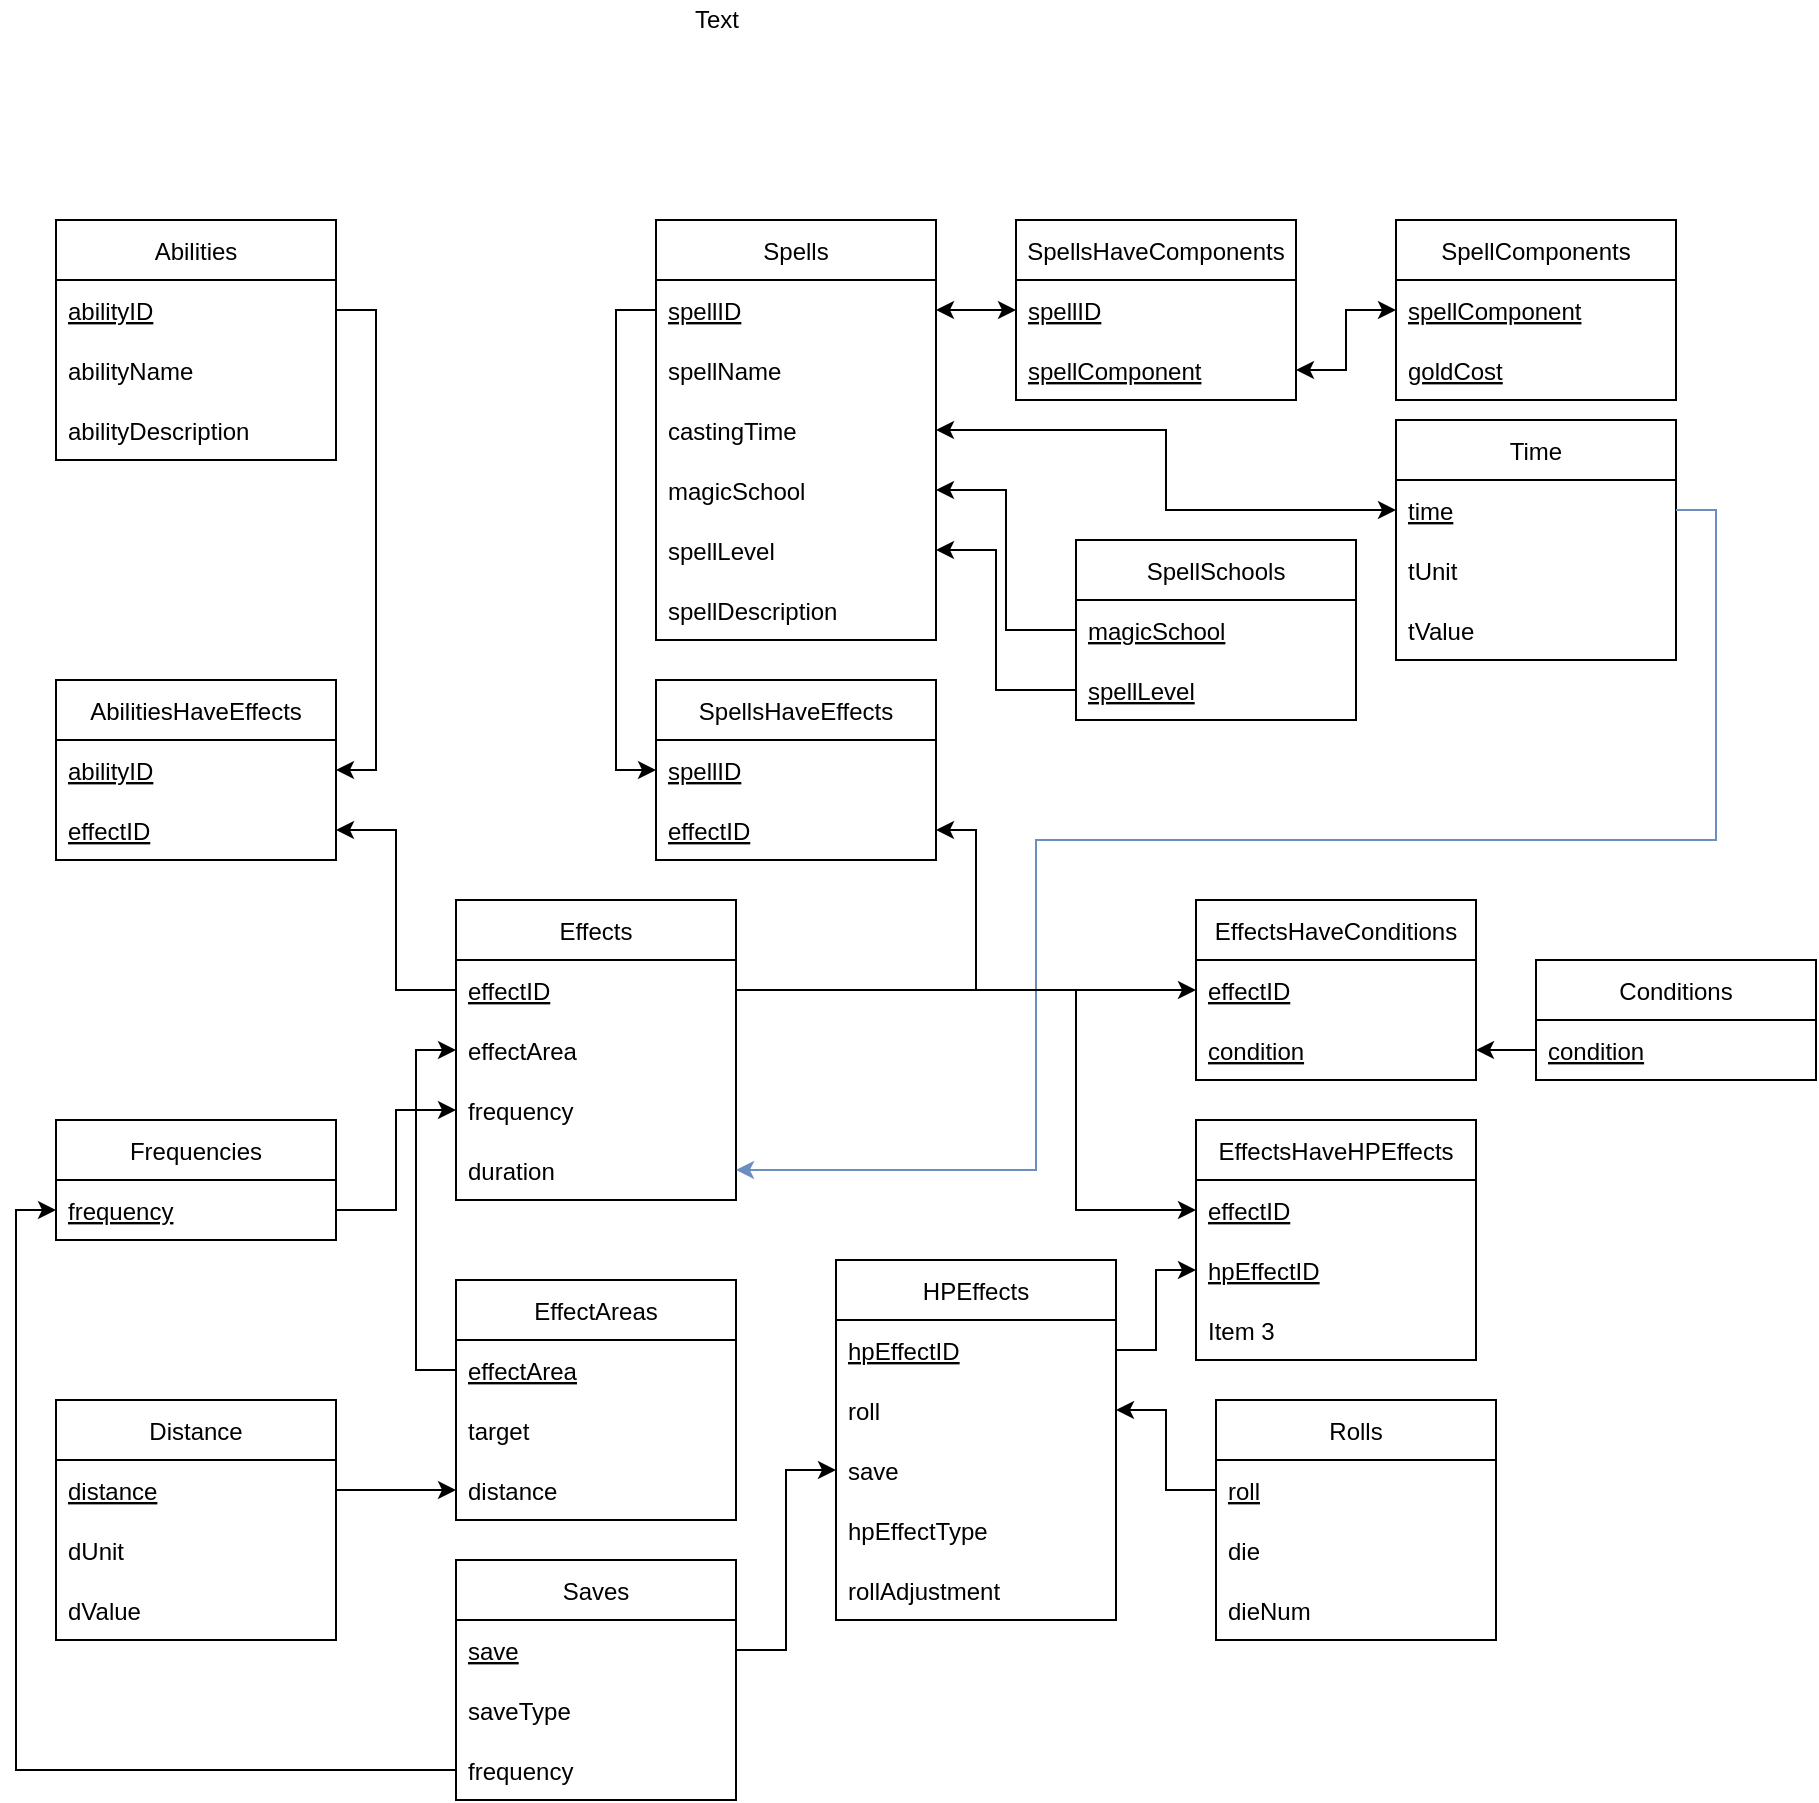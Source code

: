 <mxfile version="16.5.1" type="device"><diagram id="45GvMQcpquEBwUR_A_pD" name="R4.5"><mxGraphModel dx="2272" dy="1965" grid="1" gridSize="10" guides="1" tooltips="1" connect="1" arrows="1" fold="1" page="1" pageScale="1" pageWidth="850" pageHeight="1100" math="0" shadow="0"><root><mxCell id="L3dbtJAwNxReImGtwwFk-0"/><mxCell id="L3dbtJAwNxReImGtwwFk-1" parent="L3dbtJAwNxReImGtwwFk-0"/><mxCell id="L3dbtJAwNxReImGtwwFk-2" value="Rolls" style="swimlane;fontStyle=0;childLayout=stackLayout;horizontal=1;startSize=30;horizontalStack=0;resizeParent=1;resizeParentMax=0;resizeLast=0;collapsible=1;marginBottom=0;" parent="L3dbtJAwNxReImGtwwFk-1" vertex="1"><mxGeometry x="590" y="630" width="140" height="120" as="geometry"/></mxCell><mxCell id="L3dbtJAwNxReImGtwwFk-3" value="roll" style="text;strokeColor=none;fillColor=none;align=left;verticalAlign=middle;spacingLeft=4;spacingRight=4;overflow=hidden;points=[[0,0.5],[1,0.5]];portConstraint=eastwest;rotatable=0;fontStyle=4" parent="L3dbtJAwNxReImGtwwFk-2" vertex="1"><mxGeometry y="30" width="140" height="30" as="geometry"/></mxCell><mxCell id="L3dbtJAwNxReImGtwwFk-4" value="die" style="text;strokeColor=none;fillColor=none;align=left;verticalAlign=middle;spacingLeft=4;spacingRight=4;overflow=hidden;points=[[0,0.5],[1,0.5]];portConstraint=eastwest;rotatable=0;" parent="L3dbtJAwNxReImGtwwFk-2" vertex="1"><mxGeometry y="60" width="140" height="30" as="geometry"/></mxCell><mxCell id="L3dbtJAwNxReImGtwwFk-5" value="dieNum" style="text;strokeColor=none;fillColor=none;align=left;verticalAlign=middle;spacingLeft=4;spacingRight=4;overflow=hidden;points=[[0,0.5],[1,0.5]];portConstraint=eastwest;rotatable=0;" parent="L3dbtJAwNxReImGtwwFk-2" vertex="1"><mxGeometry y="90" width="140" height="30" as="geometry"/></mxCell><mxCell id="L3dbtJAwNxReImGtwwFk-6" value="Saves" style="swimlane;fontStyle=0;childLayout=stackLayout;horizontal=1;startSize=30;horizontalStack=0;resizeParent=1;resizeParentMax=0;resizeLast=0;collapsible=1;marginBottom=0;" parent="L3dbtJAwNxReImGtwwFk-1" vertex="1"><mxGeometry x="210" y="710" width="140" height="120" as="geometry"/></mxCell><mxCell id="L3dbtJAwNxReImGtwwFk-7" value="save" style="text;strokeColor=none;fillColor=none;align=left;verticalAlign=middle;spacingLeft=4;spacingRight=4;overflow=hidden;points=[[0,0.5],[1,0.5]];portConstraint=eastwest;rotatable=0;fontStyle=4" parent="L3dbtJAwNxReImGtwwFk-6" vertex="1"><mxGeometry y="30" width="140" height="30" as="geometry"/></mxCell><mxCell id="L3dbtJAwNxReImGtwwFk-8" value="saveType" style="text;strokeColor=none;fillColor=none;align=left;verticalAlign=middle;spacingLeft=4;spacingRight=4;overflow=hidden;points=[[0,0.5],[1,0.5]];portConstraint=eastwest;rotatable=0;" parent="L3dbtJAwNxReImGtwwFk-6" vertex="1"><mxGeometry y="60" width="140" height="30" as="geometry"/></mxCell><mxCell id="L3dbtJAwNxReImGtwwFk-9" value="frequency" style="text;strokeColor=none;fillColor=none;align=left;verticalAlign=middle;spacingLeft=4;spacingRight=4;overflow=hidden;points=[[0,0.5],[1,0.5]];portConstraint=eastwest;rotatable=0;" parent="L3dbtJAwNxReImGtwwFk-6" vertex="1"><mxGeometry y="90" width="140" height="30" as="geometry"/></mxCell><mxCell id="L3dbtJAwNxReImGtwwFk-10" value="Spells" style="swimlane;fontStyle=0;childLayout=stackLayout;horizontal=1;startSize=30;horizontalStack=0;resizeParent=1;resizeParentMax=0;resizeLast=0;collapsible=1;marginBottom=0;" parent="L3dbtJAwNxReImGtwwFk-1" vertex="1"><mxGeometry x="310" y="40" width="140" height="210" as="geometry"/></mxCell><mxCell id="L3dbtJAwNxReImGtwwFk-11" value="spellID" style="text;strokeColor=none;fillColor=none;align=left;verticalAlign=middle;spacingLeft=4;spacingRight=4;overflow=hidden;points=[[0,0.5],[1,0.5]];portConstraint=eastwest;rotatable=0;fontStyle=4" parent="L3dbtJAwNxReImGtwwFk-10" vertex="1"><mxGeometry y="30" width="140" height="30" as="geometry"/></mxCell><mxCell id="L3dbtJAwNxReImGtwwFk-12" value="spellName" style="text;strokeColor=none;fillColor=none;align=left;verticalAlign=middle;spacingLeft=4;spacingRight=4;overflow=hidden;points=[[0,0.5],[1,0.5]];portConstraint=eastwest;rotatable=0;" parent="L3dbtJAwNxReImGtwwFk-10" vertex="1"><mxGeometry y="60" width="140" height="30" as="geometry"/></mxCell><mxCell id="L3dbtJAwNxReImGtwwFk-13" value="castingTime" style="text;strokeColor=none;fillColor=none;align=left;verticalAlign=middle;spacingLeft=4;spacingRight=4;overflow=hidden;points=[[0,0.5],[1,0.5]];portConstraint=eastwest;rotatable=0;" parent="L3dbtJAwNxReImGtwwFk-10" vertex="1"><mxGeometry y="90" width="140" height="30" as="geometry"/></mxCell><mxCell id="L3dbtJAwNxReImGtwwFk-16" value="magicSchool" style="text;strokeColor=none;fillColor=none;align=left;verticalAlign=middle;spacingLeft=4;spacingRight=4;overflow=hidden;points=[[0,0.5],[1,0.5]];portConstraint=eastwest;rotatable=0;" parent="L3dbtJAwNxReImGtwwFk-10" vertex="1"><mxGeometry y="120" width="140" height="30" as="geometry"/></mxCell><mxCell id="bpdgmPNvtTWk2g60wHy9-1" value="spellLevel" style="text;strokeColor=none;fillColor=none;align=left;verticalAlign=middle;spacingLeft=4;spacingRight=4;overflow=hidden;points=[[0,0.5],[1,0.5]];portConstraint=eastwest;rotatable=0;" vertex="1" parent="L3dbtJAwNxReImGtwwFk-10"><mxGeometry y="150" width="140" height="30" as="geometry"/></mxCell><mxCell id="L3dbtJAwNxReImGtwwFk-14" value="spellDescription" style="text;strokeColor=none;fillColor=none;align=left;verticalAlign=middle;spacingLeft=4;spacingRight=4;overflow=hidden;points=[[0,0.5],[1,0.5]];portConstraint=eastwest;rotatable=0;" parent="L3dbtJAwNxReImGtwwFk-10" vertex="1"><mxGeometry y="180" width="140" height="30" as="geometry"/></mxCell><mxCell id="L3dbtJAwNxReImGtwwFk-15" value="Text" style="text;html=1;align=center;verticalAlign=middle;resizable=0;points=[];autosize=1;strokeColor=none;fillColor=none;" parent="L3dbtJAwNxReImGtwwFk-1" vertex="1"><mxGeometry x="320" y="-70" width="40" height="20" as="geometry"/></mxCell><mxCell id="L3dbtJAwNxReImGtwwFk-17" value="Abilities" style="swimlane;fontStyle=0;childLayout=stackLayout;horizontal=1;startSize=30;horizontalStack=0;resizeParent=1;resizeParentMax=0;resizeLast=0;collapsible=1;marginBottom=0;" parent="L3dbtJAwNxReImGtwwFk-1" vertex="1"><mxGeometry x="10" y="40" width="140" height="120" as="geometry"/></mxCell><mxCell id="L3dbtJAwNxReImGtwwFk-18" value="abilityID" style="text;strokeColor=none;fillColor=none;align=left;verticalAlign=middle;spacingLeft=4;spacingRight=4;overflow=hidden;points=[[0,0.5],[1,0.5]];portConstraint=eastwest;rotatable=0;fontStyle=4" parent="L3dbtJAwNxReImGtwwFk-17" vertex="1"><mxGeometry y="30" width="140" height="30" as="geometry"/></mxCell><mxCell id="L3dbtJAwNxReImGtwwFk-20" value="abilityName" style="text;strokeColor=none;fillColor=none;align=left;verticalAlign=middle;spacingLeft=4;spacingRight=4;overflow=hidden;points=[[0,0.5],[1,0.5]];portConstraint=eastwest;rotatable=0;" parent="L3dbtJAwNxReImGtwwFk-17" vertex="1"><mxGeometry y="60" width="140" height="30" as="geometry"/></mxCell><mxCell id="L3dbtJAwNxReImGtwwFk-19" value="abilityDescription" style="text;strokeColor=none;fillColor=none;align=left;verticalAlign=middle;spacingLeft=4;spacingRight=4;overflow=hidden;points=[[0,0.5],[1,0.5]];portConstraint=eastwest;rotatable=0;" parent="L3dbtJAwNxReImGtwwFk-17" vertex="1"><mxGeometry y="90" width="140" height="30" as="geometry"/></mxCell><mxCell id="L3dbtJAwNxReImGtwwFk-21" value="Time" style="swimlane;fontStyle=0;childLayout=stackLayout;horizontal=1;startSize=30;horizontalStack=0;resizeParent=1;resizeParentMax=0;resizeLast=0;collapsible=1;marginBottom=0;" parent="L3dbtJAwNxReImGtwwFk-1" vertex="1"><mxGeometry x="680" y="140" width="140" height="120" as="geometry"/></mxCell><mxCell id="L3dbtJAwNxReImGtwwFk-22" value="time" style="text;strokeColor=none;fillColor=none;align=left;verticalAlign=middle;spacingLeft=4;spacingRight=4;overflow=hidden;points=[[0,0.5],[1,0.5]];portConstraint=eastwest;rotatable=0;fontStyle=4" parent="L3dbtJAwNxReImGtwwFk-21" vertex="1"><mxGeometry y="30" width="140" height="30" as="geometry"/></mxCell><mxCell id="L3dbtJAwNxReImGtwwFk-23" value="tUnit" style="text;strokeColor=none;fillColor=none;align=left;verticalAlign=middle;spacingLeft=4;spacingRight=4;overflow=hidden;points=[[0,0.5],[1,0.5]];portConstraint=eastwest;rotatable=0;" parent="L3dbtJAwNxReImGtwwFk-21" vertex="1"><mxGeometry y="60" width="140" height="30" as="geometry"/></mxCell><mxCell id="L3dbtJAwNxReImGtwwFk-24" value="tValue" style="text;strokeColor=none;fillColor=none;align=left;verticalAlign=middle;spacingLeft=4;spacingRight=4;overflow=hidden;points=[[0,0.5],[1,0.5]];portConstraint=eastwest;rotatable=0;" parent="L3dbtJAwNxReImGtwwFk-21" vertex="1"><mxGeometry y="90" width="140" height="30" as="geometry"/></mxCell><mxCell id="L3dbtJAwNxReImGtwwFk-25" value="Distance" style="swimlane;fontStyle=0;childLayout=stackLayout;horizontal=1;startSize=30;horizontalStack=0;resizeParent=1;resizeParentMax=0;resizeLast=0;collapsible=1;marginBottom=0;" parent="L3dbtJAwNxReImGtwwFk-1" vertex="1"><mxGeometry x="10" y="630" width="140" height="120" as="geometry"/></mxCell><mxCell id="L3dbtJAwNxReImGtwwFk-26" value="distance" style="text;strokeColor=none;fillColor=none;align=left;verticalAlign=middle;spacingLeft=4;spacingRight=4;overflow=hidden;points=[[0,0.5],[1,0.5]];portConstraint=eastwest;rotatable=0;fontStyle=4" parent="L3dbtJAwNxReImGtwwFk-25" vertex="1"><mxGeometry y="30" width="140" height="30" as="geometry"/></mxCell><mxCell id="L3dbtJAwNxReImGtwwFk-27" value="dUnit" style="text;strokeColor=none;fillColor=none;align=left;verticalAlign=middle;spacingLeft=4;spacingRight=4;overflow=hidden;points=[[0,0.5],[1,0.5]];portConstraint=eastwest;rotatable=0;" parent="L3dbtJAwNxReImGtwwFk-25" vertex="1"><mxGeometry y="60" width="140" height="30" as="geometry"/></mxCell><mxCell id="L3dbtJAwNxReImGtwwFk-28" value="dValue" style="text;strokeColor=none;fillColor=none;align=left;verticalAlign=middle;spacingLeft=4;spacingRight=4;overflow=hidden;points=[[0,0.5],[1,0.5]];portConstraint=eastwest;rotatable=0;" parent="L3dbtJAwNxReImGtwwFk-25" vertex="1"><mxGeometry y="90" width="140" height="30" as="geometry"/></mxCell><mxCell id="L3dbtJAwNxReImGtwwFk-29" value="SpellSchools" style="swimlane;fontStyle=0;childLayout=stackLayout;horizontal=1;startSize=30;horizontalStack=0;resizeParent=1;resizeParentMax=0;resizeLast=0;collapsible=1;marginBottom=0;" parent="L3dbtJAwNxReImGtwwFk-1" vertex="1"><mxGeometry x="520" y="200" width="140" height="90" as="geometry"/></mxCell><mxCell id="L3dbtJAwNxReImGtwwFk-31" value="magicSchool" style="text;strokeColor=none;fillColor=none;align=left;verticalAlign=middle;spacingLeft=4;spacingRight=4;overflow=hidden;points=[[0,0.5],[1,0.5]];portConstraint=eastwest;rotatable=0;fontStyle=4" parent="L3dbtJAwNxReImGtwwFk-29" vertex="1"><mxGeometry y="30" width="140" height="30" as="geometry"/></mxCell><mxCell id="L3dbtJAwNxReImGtwwFk-32" value="spellLevel" style="text;strokeColor=none;fillColor=none;align=left;verticalAlign=middle;spacingLeft=4;spacingRight=4;overflow=hidden;points=[[0,0.5],[1,0.5]];portConstraint=eastwest;rotatable=0;fontStyle=4" parent="L3dbtJAwNxReImGtwwFk-29" vertex="1"><mxGeometry y="60" width="140" height="30" as="geometry"/></mxCell><mxCell id="L3dbtJAwNxReImGtwwFk-33" value="Effects" style="swimlane;fontStyle=0;childLayout=stackLayout;horizontal=1;startSize=30;horizontalStack=0;resizeParent=1;resizeParentMax=0;resizeLast=0;collapsible=1;marginBottom=0;" parent="L3dbtJAwNxReImGtwwFk-1" vertex="1"><mxGeometry x="210" y="380" width="140" height="150" as="geometry"/></mxCell><mxCell id="L3dbtJAwNxReImGtwwFk-34" value="effectID" style="text;strokeColor=none;fillColor=none;align=left;verticalAlign=middle;spacingLeft=4;spacingRight=4;overflow=hidden;points=[[0,0.5],[1,0.5]];portConstraint=eastwest;rotatable=0;fontStyle=4" parent="L3dbtJAwNxReImGtwwFk-33" vertex="1"><mxGeometry y="30" width="140" height="30" as="geometry"/></mxCell><mxCell id="L3dbtJAwNxReImGtwwFk-35" value="effectArea" style="text;strokeColor=none;fillColor=none;align=left;verticalAlign=middle;spacingLeft=4;spacingRight=4;overflow=hidden;points=[[0,0.5],[1,0.5]];portConstraint=eastwest;rotatable=0;" parent="L3dbtJAwNxReImGtwwFk-33" vertex="1"><mxGeometry y="60" width="140" height="30" as="geometry"/></mxCell><mxCell id="L3dbtJAwNxReImGtwwFk-36" value="frequency" style="text;strokeColor=none;fillColor=none;align=left;verticalAlign=middle;spacingLeft=4;spacingRight=4;overflow=hidden;points=[[0,0.5],[1,0.5]];portConstraint=eastwest;rotatable=0;" parent="L3dbtJAwNxReImGtwwFk-33" vertex="1"><mxGeometry y="90" width="140" height="30" as="geometry"/></mxCell><mxCell id="L3dbtJAwNxReImGtwwFk-37" value="duration" style="text;strokeColor=none;fillColor=none;align=left;verticalAlign=middle;spacingLeft=4;spacingRight=4;overflow=hidden;points=[[0,0.5],[1,0.5]];portConstraint=eastwest;rotatable=0;" parent="L3dbtJAwNxReImGtwwFk-33" vertex="1"><mxGeometry y="120" width="140" height="30" as="geometry"/></mxCell><mxCell id="L3dbtJAwNxReImGtwwFk-38" value="HPEffects" style="swimlane;fontStyle=0;childLayout=stackLayout;horizontal=1;startSize=30;horizontalStack=0;resizeParent=1;resizeParentMax=0;resizeLast=0;collapsible=1;marginBottom=0;" parent="L3dbtJAwNxReImGtwwFk-1" vertex="1"><mxGeometry x="400" y="560" width="140" height="180" as="geometry"/></mxCell><mxCell id="L3dbtJAwNxReImGtwwFk-39" value="hpEffectID" style="text;strokeColor=none;fillColor=none;align=left;verticalAlign=middle;spacingLeft=4;spacingRight=4;overflow=hidden;points=[[0,0.5],[1,0.5]];portConstraint=eastwest;rotatable=0;fontStyle=4" parent="L3dbtJAwNxReImGtwwFk-38" vertex="1"><mxGeometry y="30" width="140" height="30" as="geometry"/></mxCell><mxCell id="L3dbtJAwNxReImGtwwFk-40" value="roll" style="text;strokeColor=none;fillColor=none;align=left;verticalAlign=middle;spacingLeft=4;spacingRight=4;overflow=hidden;points=[[0,0.5],[1,0.5]];portConstraint=eastwest;rotatable=0;" parent="L3dbtJAwNxReImGtwwFk-38" vertex="1"><mxGeometry y="60" width="140" height="30" as="geometry"/></mxCell><mxCell id="L3dbtJAwNxReImGtwwFk-41" value="save" style="text;strokeColor=none;fillColor=none;align=left;verticalAlign=middle;spacingLeft=4;spacingRight=4;overflow=hidden;points=[[0,0.5],[1,0.5]];portConstraint=eastwest;rotatable=0;" parent="L3dbtJAwNxReImGtwwFk-38" vertex="1"><mxGeometry y="90" width="140" height="30" as="geometry"/></mxCell><mxCell id="L3dbtJAwNxReImGtwwFk-43" value="hpEffectType" style="text;strokeColor=none;fillColor=none;align=left;verticalAlign=middle;spacingLeft=4;spacingRight=4;overflow=hidden;points=[[0,0.5],[1,0.5]];portConstraint=eastwest;rotatable=0;" parent="L3dbtJAwNxReImGtwwFk-38" vertex="1"><mxGeometry y="120" width="140" height="30" as="geometry"/></mxCell><mxCell id="L3dbtJAwNxReImGtwwFk-42" value="rollAdjustment" style="text;strokeColor=none;fillColor=none;align=left;verticalAlign=middle;spacingLeft=4;spacingRight=4;overflow=hidden;points=[[0,0.5],[1,0.5]];portConstraint=eastwest;rotatable=0;" parent="L3dbtJAwNxReImGtwwFk-38" vertex="1"><mxGeometry y="150" width="140" height="30" as="geometry"/></mxCell><mxCell id="L3dbtJAwNxReImGtwwFk-44" value="EffectAreas" style="swimlane;fontStyle=0;childLayout=stackLayout;horizontal=1;startSize=30;horizontalStack=0;resizeParent=1;resizeParentMax=0;resizeLast=0;collapsible=1;marginBottom=0;" parent="L3dbtJAwNxReImGtwwFk-1" vertex="1"><mxGeometry x="210" y="570" width="140" height="120" as="geometry"/></mxCell><mxCell id="L3dbtJAwNxReImGtwwFk-56" value="effectArea" style="text;strokeColor=none;fillColor=none;align=left;verticalAlign=middle;spacingLeft=4;spacingRight=4;overflow=hidden;points=[[0,0.5],[1,0.5]];portConstraint=eastwest;rotatable=0;fontStyle=4" parent="L3dbtJAwNxReImGtwwFk-44" vertex="1"><mxGeometry y="30" width="140" height="30" as="geometry"/></mxCell><mxCell id="L3dbtJAwNxReImGtwwFk-45" value="target" style="text;strokeColor=none;fillColor=none;align=left;verticalAlign=middle;spacingLeft=4;spacingRight=4;overflow=hidden;points=[[0,0.5],[1,0.5]];portConstraint=eastwest;rotatable=0;" parent="L3dbtJAwNxReImGtwwFk-44" vertex="1"><mxGeometry y="60" width="140" height="30" as="geometry"/></mxCell><mxCell id="L3dbtJAwNxReImGtwwFk-46" value="distance" style="text;strokeColor=none;fillColor=none;align=left;verticalAlign=middle;spacingLeft=4;spacingRight=4;overflow=hidden;points=[[0,0.5],[1,0.5]];portConstraint=eastwest;rotatable=0;" parent="L3dbtJAwNxReImGtwwFk-44" vertex="1"><mxGeometry y="90" width="140" height="30" as="geometry"/></mxCell><mxCell id="L3dbtJAwNxReImGtwwFk-52" value="SpellComponents" style="swimlane;fontStyle=0;childLayout=stackLayout;horizontal=1;startSize=30;horizontalStack=0;resizeParent=1;resizeParentMax=0;resizeLast=0;collapsible=1;marginBottom=0;" parent="L3dbtJAwNxReImGtwwFk-1" vertex="1"><mxGeometry x="680" y="40" width="140" height="90" as="geometry"/></mxCell><mxCell id="L3dbtJAwNxReImGtwwFk-53" value="spellComponent" style="text;strokeColor=none;fillColor=none;align=left;verticalAlign=middle;spacingLeft=4;spacingRight=4;overflow=hidden;points=[[0,0.5],[1,0.5]];portConstraint=eastwest;rotatable=0;fontStyle=4" parent="L3dbtJAwNxReImGtwwFk-52" vertex="1"><mxGeometry y="30" width="140" height="30" as="geometry"/></mxCell><mxCell id="bpdgmPNvtTWk2g60wHy9-3" value="goldCost" style="text;strokeColor=none;fillColor=none;align=left;verticalAlign=middle;spacingLeft=4;spacingRight=4;overflow=hidden;points=[[0,0.5],[1,0.5]];portConstraint=eastwest;rotatable=0;fontStyle=4" vertex="1" parent="L3dbtJAwNxReImGtwwFk-52"><mxGeometry y="60" width="140" height="30" as="geometry"/></mxCell><mxCell id="L3dbtJAwNxReImGtwwFk-57" value="Conditions" style="swimlane;fontStyle=0;childLayout=stackLayout;horizontal=1;startSize=30;horizontalStack=0;resizeParent=1;resizeParentMax=0;resizeLast=0;collapsible=1;marginBottom=0;" parent="L3dbtJAwNxReImGtwwFk-1" vertex="1"><mxGeometry x="750" y="410" width="140" height="60" as="geometry"/></mxCell><mxCell id="L3dbtJAwNxReImGtwwFk-58" value="condition" style="text;strokeColor=none;fillColor=none;align=left;verticalAlign=middle;spacingLeft=4;spacingRight=4;overflow=hidden;points=[[0,0.5],[1,0.5]];portConstraint=eastwest;rotatable=0;fontStyle=4" parent="L3dbtJAwNxReImGtwwFk-57" vertex="1"><mxGeometry y="30" width="140" height="30" as="geometry"/></mxCell><mxCell id="L3dbtJAwNxReImGtwwFk-61" value="SpellsHaveComponents" style="swimlane;fontStyle=0;childLayout=stackLayout;horizontal=1;startSize=30;horizontalStack=0;resizeParent=1;resizeParentMax=0;resizeLast=0;collapsible=1;marginBottom=0;" parent="L3dbtJAwNxReImGtwwFk-1" vertex="1"><mxGeometry x="490" y="40" width="140" height="90" as="geometry"/></mxCell><mxCell id="L3dbtJAwNxReImGtwwFk-62" value="spellID" style="text;strokeColor=none;fillColor=none;align=left;verticalAlign=middle;spacingLeft=4;spacingRight=4;overflow=hidden;points=[[0,0.5],[1,0.5]];portConstraint=eastwest;rotatable=0;fontStyle=4" parent="L3dbtJAwNxReImGtwwFk-61" vertex="1"><mxGeometry y="30" width="140" height="30" as="geometry"/></mxCell><mxCell id="L3dbtJAwNxReImGtwwFk-63" value="spellComponent" style="text;strokeColor=none;fillColor=none;align=left;verticalAlign=middle;spacingLeft=4;spacingRight=4;overflow=hidden;points=[[0,0.5],[1,0.5]];portConstraint=eastwest;rotatable=0;fontStyle=4" parent="L3dbtJAwNxReImGtwwFk-61" vertex="1"><mxGeometry y="60" width="140" height="30" as="geometry"/></mxCell><mxCell id="L3dbtJAwNxReImGtwwFk-65" style="edgeStyle=orthogonalEdgeStyle;rounded=0;orthogonalLoop=1;jettySize=auto;html=1;startArrow=classic;startFill=1;" parent="L3dbtJAwNxReImGtwwFk-1" source="L3dbtJAwNxReImGtwwFk-11" target="L3dbtJAwNxReImGtwwFk-62" edge="1"><mxGeometry relative="1" as="geometry"/></mxCell><mxCell id="L3dbtJAwNxReImGtwwFk-66" style="edgeStyle=orthogonalEdgeStyle;rounded=0;orthogonalLoop=1;jettySize=auto;html=1;startArrow=classic;startFill=1;" parent="L3dbtJAwNxReImGtwwFk-1" source="L3dbtJAwNxReImGtwwFk-63" target="L3dbtJAwNxReImGtwwFk-53" edge="1"><mxGeometry relative="1" as="geometry"/></mxCell><mxCell id="L3dbtJAwNxReImGtwwFk-67" style="edgeStyle=orthogonalEdgeStyle;rounded=0;orthogonalLoop=1;jettySize=auto;html=1;startArrow=classic;startFill=1;" parent="L3dbtJAwNxReImGtwwFk-1" source="L3dbtJAwNxReImGtwwFk-13" target="L3dbtJAwNxReImGtwwFk-22" edge="1"><mxGeometry relative="1" as="geometry"/></mxCell><mxCell id="L3dbtJAwNxReImGtwwFk-68" style="edgeStyle=orthogonalEdgeStyle;rounded=0;orthogonalLoop=1;jettySize=auto;html=1;startArrow=classic;startFill=1;entryX=0;entryY=0.5;entryDx=0;entryDy=0;endArrow=none;endFill=0;" parent="L3dbtJAwNxReImGtwwFk-1" source="L3dbtJAwNxReImGtwwFk-16" target="L3dbtJAwNxReImGtwwFk-31" edge="1"><mxGeometry relative="1" as="geometry"><mxPoint x="510" y="245" as="targetPoint"/></mxGeometry></mxCell><mxCell id="L3dbtJAwNxReImGtwwFk-69" value="AbilitiesHaveEffects" style="swimlane;fontStyle=0;childLayout=stackLayout;horizontal=1;startSize=30;horizontalStack=0;resizeParent=1;resizeParentMax=0;resizeLast=0;collapsible=1;marginBottom=0;" parent="L3dbtJAwNxReImGtwwFk-1" vertex="1"><mxGeometry x="10" y="270" width="140" height="90" as="geometry"/></mxCell><mxCell id="L3dbtJAwNxReImGtwwFk-70" value="abilityID" style="text;strokeColor=none;fillColor=none;align=left;verticalAlign=middle;spacingLeft=4;spacingRight=4;overflow=hidden;points=[[0,0.5],[1,0.5]];portConstraint=eastwest;rotatable=0;fontStyle=4" parent="L3dbtJAwNxReImGtwwFk-69" vertex="1"><mxGeometry y="30" width="140" height="30" as="geometry"/></mxCell><mxCell id="L3dbtJAwNxReImGtwwFk-71" value="effectID" style="text;strokeColor=none;fillColor=none;align=left;verticalAlign=middle;spacingLeft=4;spacingRight=4;overflow=hidden;points=[[0,0.5],[1,0.5]];portConstraint=eastwest;rotatable=0;fontStyle=4" parent="L3dbtJAwNxReImGtwwFk-69" vertex="1"><mxGeometry y="60" width="140" height="30" as="geometry"/></mxCell><mxCell id="L3dbtJAwNxReImGtwwFk-73" value="SpellsHaveEffects" style="swimlane;fontStyle=0;childLayout=stackLayout;horizontal=1;startSize=30;horizontalStack=0;resizeParent=1;resizeParentMax=0;resizeLast=0;collapsible=1;marginBottom=0;" parent="L3dbtJAwNxReImGtwwFk-1" vertex="1"><mxGeometry x="310" y="270" width="140" height="90" as="geometry"/></mxCell><mxCell id="L3dbtJAwNxReImGtwwFk-74" value="spellID" style="text;strokeColor=none;fillColor=none;align=left;verticalAlign=middle;spacingLeft=4;spacingRight=4;overflow=hidden;points=[[0,0.5],[1,0.5]];portConstraint=eastwest;rotatable=0;fontStyle=4" parent="L3dbtJAwNxReImGtwwFk-73" vertex="1"><mxGeometry y="30" width="140" height="30" as="geometry"/></mxCell><mxCell id="L3dbtJAwNxReImGtwwFk-75" value="effectID" style="text;strokeColor=none;fillColor=none;align=left;verticalAlign=middle;spacingLeft=4;spacingRight=4;overflow=hidden;points=[[0,0.5],[1,0.5]];portConstraint=eastwest;rotatable=0;fontStyle=4" parent="L3dbtJAwNxReImGtwwFk-73" vertex="1"><mxGeometry y="60" width="140" height="30" as="geometry"/></mxCell><mxCell id="L3dbtJAwNxReImGtwwFk-77" style="edgeStyle=orthogonalEdgeStyle;rounded=0;orthogonalLoop=1;jettySize=auto;html=1;entryX=1;entryY=0.5;entryDx=0;entryDy=0;startArrow=none;startFill=0;exitX=1;exitY=0.5;exitDx=0;exitDy=0;" parent="L3dbtJAwNxReImGtwwFk-1" source="L3dbtJAwNxReImGtwwFk-18" target="L3dbtJAwNxReImGtwwFk-70" edge="1"><mxGeometry relative="1" as="geometry"/></mxCell><mxCell id="L3dbtJAwNxReImGtwwFk-78" style="edgeStyle=orthogonalEdgeStyle;rounded=0;orthogonalLoop=1;jettySize=auto;html=1;entryX=0;entryY=0.5;entryDx=0;entryDy=0;startArrow=none;startFill=0;" parent="L3dbtJAwNxReImGtwwFk-1" source="L3dbtJAwNxReImGtwwFk-11" target="L3dbtJAwNxReImGtwwFk-74" edge="1"><mxGeometry relative="1" as="geometry"/></mxCell><mxCell id="L3dbtJAwNxReImGtwwFk-80" style="edgeStyle=orthogonalEdgeStyle;rounded=0;orthogonalLoop=1;jettySize=auto;html=1;startArrow=classic;startFill=1;exitX=1;exitY=0.5;exitDx=0;exitDy=0;entryX=0;entryY=0.5;entryDx=0;entryDy=0;endArrow=none;endFill=0;" parent="L3dbtJAwNxReImGtwwFk-1" source="L3dbtJAwNxReImGtwwFk-71" target="L3dbtJAwNxReImGtwwFk-34" edge="1"><mxGeometry relative="1" as="geometry"><mxPoint x="180" y="435" as="targetPoint"/></mxGeometry></mxCell><mxCell id="L3dbtJAwNxReImGtwwFk-81" style="edgeStyle=orthogonalEdgeStyle;rounded=0;orthogonalLoop=1;jettySize=auto;html=1;startArrow=classic;startFill=1;exitX=1;exitY=0.5;exitDx=0;exitDy=0;entryX=1;entryY=0.5;entryDx=0;entryDy=0;endArrow=none;endFill=0;" parent="L3dbtJAwNxReImGtwwFk-1" source="L3dbtJAwNxReImGtwwFk-75" target="L3dbtJAwNxReImGtwwFk-34" edge="1"><mxGeometry relative="1" as="geometry"><mxPoint x="410" y="440" as="targetPoint"/></mxGeometry></mxCell><mxCell id="L3dbtJAwNxReImGtwwFk-82" style="edgeStyle=orthogonalEdgeStyle;rounded=0;orthogonalLoop=1;jettySize=auto;html=1;startArrow=none;startFill=0;entryX=0;entryY=0.5;entryDx=0;entryDy=0;" parent="L3dbtJAwNxReImGtwwFk-1" source="L3dbtJAwNxReImGtwwFk-26" target="L3dbtJAwNxReImGtwwFk-46" edge="1"><mxGeometry relative="1" as="geometry"><mxPoint x="140" y="480" as="targetPoint"/></mxGeometry></mxCell><mxCell id="L3dbtJAwNxReImGtwwFk-83" style="edgeStyle=orthogonalEdgeStyle;rounded=0;orthogonalLoop=1;jettySize=auto;html=1;entryX=1;entryY=0.5;entryDx=0;entryDy=0;startArrow=classic;startFill=1;exitX=1;exitY=0.5;exitDx=0;exitDy=0;fillColor=#dae8fc;strokeColor=#6c8ebf;endArrow=none;endFill=0;" parent="L3dbtJAwNxReImGtwwFk-1" source="L3dbtJAwNxReImGtwwFk-37" target="L3dbtJAwNxReImGtwwFk-22" edge="1"><mxGeometry relative="1" as="geometry"><Array as="points"><mxPoint x="500" y="515"/><mxPoint x="500" y="350"/><mxPoint x="840" y="350"/><mxPoint x="840" y="185"/></Array></mxGeometry></mxCell><mxCell id="L3dbtJAwNxReImGtwwFk-85" style="edgeStyle=orthogonalEdgeStyle;rounded=0;orthogonalLoop=1;jettySize=auto;html=1;entryX=0;entryY=0.5;entryDx=0;entryDy=0;startArrow=none;startFill=0;endArrow=classic;endFill=1;" parent="L3dbtJAwNxReImGtwwFk-1" source="L3dbtJAwNxReImGtwwFk-56" target="L3dbtJAwNxReImGtwwFk-35" edge="1"><mxGeometry relative="1" as="geometry"/></mxCell><mxCell id="L3dbtJAwNxReImGtwwFk-86" value="EffectsHaveConditions" style="swimlane;fontStyle=0;childLayout=stackLayout;horizontal=1;startSize=30;horizontalStack=0;resizeParent=1;resizeParentMax=0;resizeLast=0;collapsible=1;marginBottom=0;" parent="L3dbtJAwNxReImGtwwFk-1" vertex="1"><mxGeometry x="580" y="380" width="140" height="90" as="geometry"/></mxCell><mxCell id="L3dbtJAwNxReImGtwwFk-87" value="effectID" style="text;strokeColor=none;fillColor=none;align=left;verticalAlign=middle;spacingLeft=4;spacingRight=4;overflow=hidden;points=[[0,0.5],[1,0.5]];portConstraint=eastwest;rotatable=0;fontStyle=4" parent="L3dbtJAwNxReImGtwwFk-86" vertex="1"><mxGeometry y="30" width="140" height="30" as="geometry"/></mxCell><mxCell id="L3dbtJAwNxReImGtwwFk-88" value="condition" style="text;strokeColor=none;fillColor=none;align=left;verticalAlign=middle;spacingLeft=4;spacingRight=4;overflow=hidden;points=[[0,0.5],[1,0.5]];portConstraint=eastwest;rotatable=0;fontStyle=4" parent="L3dbtJAwNxReImGtwwFk-86" vertex="1"><mxGeometry y="60" width="140" height="30" as="geometry"/></mxCell><mxCell id="L3dbtJAwNxReImGtwwFk-90" style="edgeStyle=orthogonalEdgeStyle;rounded=0;orthogonalLoop=1;jettySize=auto;html=1;startArrow=none;startFill=0;" parent="L3dbtJAwNxReImGtwwFk-1" source="L3dbtJAwNxReImGtwwFk-34" target="L3dbtJAwNxReImGtwwFk-87" edge="1"><mxGeometry relative="1" as="geometry"/></mxCell><mxCell id="L3dbtJAwNxReImGtwwFk-91" value="EffectsHaveHPEffects" style="swimlane;fontStyle=0;childLayout=stackLayout;horizontal=1;startSize=30;horizontalStack=0;resizeParent=1;resizeParentMax=0;resizeLast=0;collapsible=1;marginBottom=0;" parent="L3dbtJAwNxReImGtwwFk-1" vertex="1"><mxGeometry x="580" y="490" width="140" height="120" as="geometry"/></mxCell><mxCell id="L3dbtJAwNxReImGtwwFk-92" value="effectID" style="text;strokeColor=none;fillColor=none;align=left;verticalAlign=middle;spacingLeft=4;spacingRight=4;overflow=hidden;points=[[0,0.5],[1,0.5]];portConstraint=eastwest;rotatable=0;fontStyle=4" parent="L3dbtJAwNxReImGtwwFk-91" vertex="1"><mxGeometry y="30" width="140" height="30" as="geometry"/></mxCell><mxCell id="L3dbtJAwNxReImGtwwFk-93" value="hpEffectID" style="text;strokeColor=none;fillColor=none;align=left;verticalAlign=middle;spacingLeft=4;spacingRight=4;overflow=hidden;points=[[0,0.5],[1,0.5]];portConstraint=eastwest;rotatable=0;fontStyle=4" parent="L3dbtJAwNxReImGtwwFk-91" vertex="1"><mxGeometry y="60" width="140" height="30" as="geometry"/></mxCell><mxCell id="L3dbtJAwNxReImGtwwFk-94" value="Item 3" style="text;strokeColor=none;fillColor=none;align=left;verticalAlign=middle;spacingLeft=4;spacingRight=4;overflow=hidden;points=[[0,0.5],[1,0.5]];portConstraint=eastwest;rotatable=0;" parent="L3dbtJAwNxReImGtwwFk-91" vertex="1"><mxGeometry y="90" width="140" height="30" as="geometry"/></mxCell><mxCell id="L3dbtJAwNxReImGtwwFk-95" style="edgeStyle=orthogonalEdgeStyle;rounded=0;orthogonalLoop=1;jettySize=auto;html=1;entryX=0;entryY=0.5;entryDx=0;entryDy=0;startArrow=none;startFill=0;" parent="L3dbtJAwNxReImGtwwFk-1" source="L3dbtJAwNxReImGtwwFk-34" target="L3dbtJAwNxReImGtwwFk-92" edge="1"><mxGeometry relative="1" as="geometry"><Array as="points"><mxPoint x="520" y="425"/><mxPoint x="520" y="535"/></Array></mxGeometry></mxCell><mxCell id="L3dbtJAwNxReImGtwwFk-96" style="edgeStyle=orthogonalEdgeStyle;rounded=0;orthogonalLoop=1;jettySize=auto;html=1;entryX=1;entryY=0.5;entryDx=0;entryDy=0;startArrow=classic;startFill=1;endArrow=none;endFill=0;" parent="L3dbtJAwNxReImGtwwFk-1" source="L3dbtJAwNxReImGtwwFk-93" target="L3dbtJAwNxReImGtwwFk-39" edge="1"><mxGeometry relative="1" as="geometry"/></mxCell><mxCell id="L3dbtJAwNxReImGtwwFk-97" style="edgeStyle=orthogonalEdgeStyle;rounded=0;orthogonalLoop=1;jettySize=auto;html=1;entryX=0;entryY=0.5;entryDx=0;entryDy=0;startArrow=classic;startFill=1;endArrow=none;endFill=0;" parent="L3dbtJAwNxReImGtwwFk-1" source="L3dbtJAwNxReImGtwwFk-40" target="L3dbtJAwNxReImGtwwFk-3" edge="1"><mxGeometry relative="1" as="geometry"/></mxCell><mxCell id="L3dbtJAwNxReImGtwwFk-98" style="edgeStyle=orthogonalEdgeStyle;rounded=0;orthogonalLoop=1;jettySize=auto;html=1;entryX=0;entryY=0.5;entryDx=0;entryDy=0;startArrow=classic;startFill=1;endArrow=none;endFill=0;" parent="L3dbtJAwNxReImGtwwFk-1" source="L3dbtJAwNxReImGtwwFk-88" target="L3dbtJAwNxReImGtwwFk-58" edge="1"><mxGeometry relative="1" as="geometry"/></mxCell><mxCell id="L3dbtJAwNxReImGtwwFk-99" value="Frequencies" style="swimlane;fontStyle=0;childLayout=stackLayout;horizontal=1;startSize=30;horizontalStack=0;resizeParent=1;resizeParentMax=0;resizeLast=0;collapsible=1;marginBottom=0;" parent="L3dbtJAwNxReImGtwwFk-1" vertex="1"><mxGeometry x="10" y="490" width="140" height="60" as="geometry"/></mxCell><mxCell id="L3dbtJAwNxReImGtwwFk-100" value="frequency" style="text;strokeColor=none;fillColor=none;align=left;verticalAlign=middle;spacingLeft=4;spacingRight=4;overflow=hidden;points=[[0,0.5],[1,0.5]];portConstraint=eastwest;rotatable=0;fontStyle=4" parent="L3dbtJAwNxReImGtwwFk-99" vertex="1"><mxGeometry y="30" width="140" height="30" as="geometry"/></mxCell><mxCell id="L3dbtJAwNxReImGtwwFk-103" style="edgeStyle=orthogonalEdgeStyle;rounded=0;orthogonalLoop=1;jettySize=auto;html=1;entryX=1;entryY=0.5;entryDx=0;entryDy=0;startArrow=classic;startFill=1;endArrow=none;endFill=0;" parent="L3dbtJAwNxReImGtwwFk-1" source="L3dbtJAwNxReImGtwwFk-36" target="L3dbtJAwNxReImGtwwFk-100" edge="1"><mxGeometry relative="1" as="geometry"/></mxCell><mxCell id="L3dbtJAwNxReImGtwwFk-104" style="edgeStyle=orthogonalEdgeStyle;rounded=0;orthogonalLoop=1;jettySize=auto;html=1;entryX=0;entryY=0.5;entryDx=0;entryDy=0;startArrow=none;startFill=0;" parent="L3dbtJAwNxReImGtwwFk-1" source="L3dbtJAwNxReImGtwwFk-9" target="L3dbtJAwNxReImGtwwFk-100" edge="1"><mxGeometry relative="1" as="geometry"/></mxCell><mxCell id="L3dbtJAwNxReImGtwwFk-105" style="edgeStyle=orthogonalEdgeStyle;rounded=0;orthogonalLoop=1;jettySize=auto;html=1;entryX=0;entryY=0.5;entryDx=0;entryDy=0;startArrow=none;startFill=0;" parent="L3dbtJAwNxReImGtwwFk-1" source="L3dbtJAwNxReImGtwwFk-7" target="L3dbtJAwNxReImGtwwFk-41" edge="1"><mxGeometry relative="1" as="geometry"/></mxCell><mxCell id="bpdgmPNvtTWk2g60wHy9-2" style="edgeStyle=orthogonalEdgeStyle;rounded=0;orthogonalLoop=1;jettySize=auto;html=1;entryX=1;entryY=0.5;entryDx=0;entryDy=0;startArrow=none;startFill=0;endArrow=classic;endFill=1;" edge="1" parent="L3dbtJAwNxReImGtwwFk-1" source="L3dbtJAwNxReImGtwwFk-32" target="bpdgmPNvtTWk2g60wHy9-1"><mxGeometry relative="1" as="geometry"><Array as="points"><mxPoint x="480" y="275"/><mxPoint x="480" y="205"/></Array></mxGeometry></mxCell></root></mxGraphModel></diagram></mxfile>